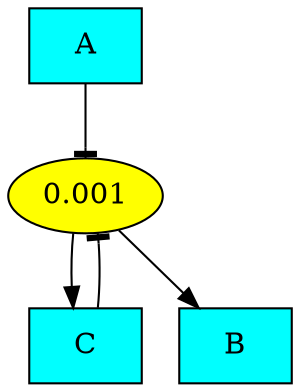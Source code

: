 digraph {
    A [label="A", shape="box", style="filled", fillcolor="cyan"];
    B [label="B", shape="box", style="filled", fillcolor="cyan"];
    C [label="C", shape="box", style="filled", fillcolor="cyan"];
    r0 [label="0.001", shape="oval", style="filled", fillcolor="yellow"];
    A -> r0 [arrowhead="tee"];
    C -> r0 [arrowhead="tee"];
    r0 -> B;
    r0 -> C;
}
